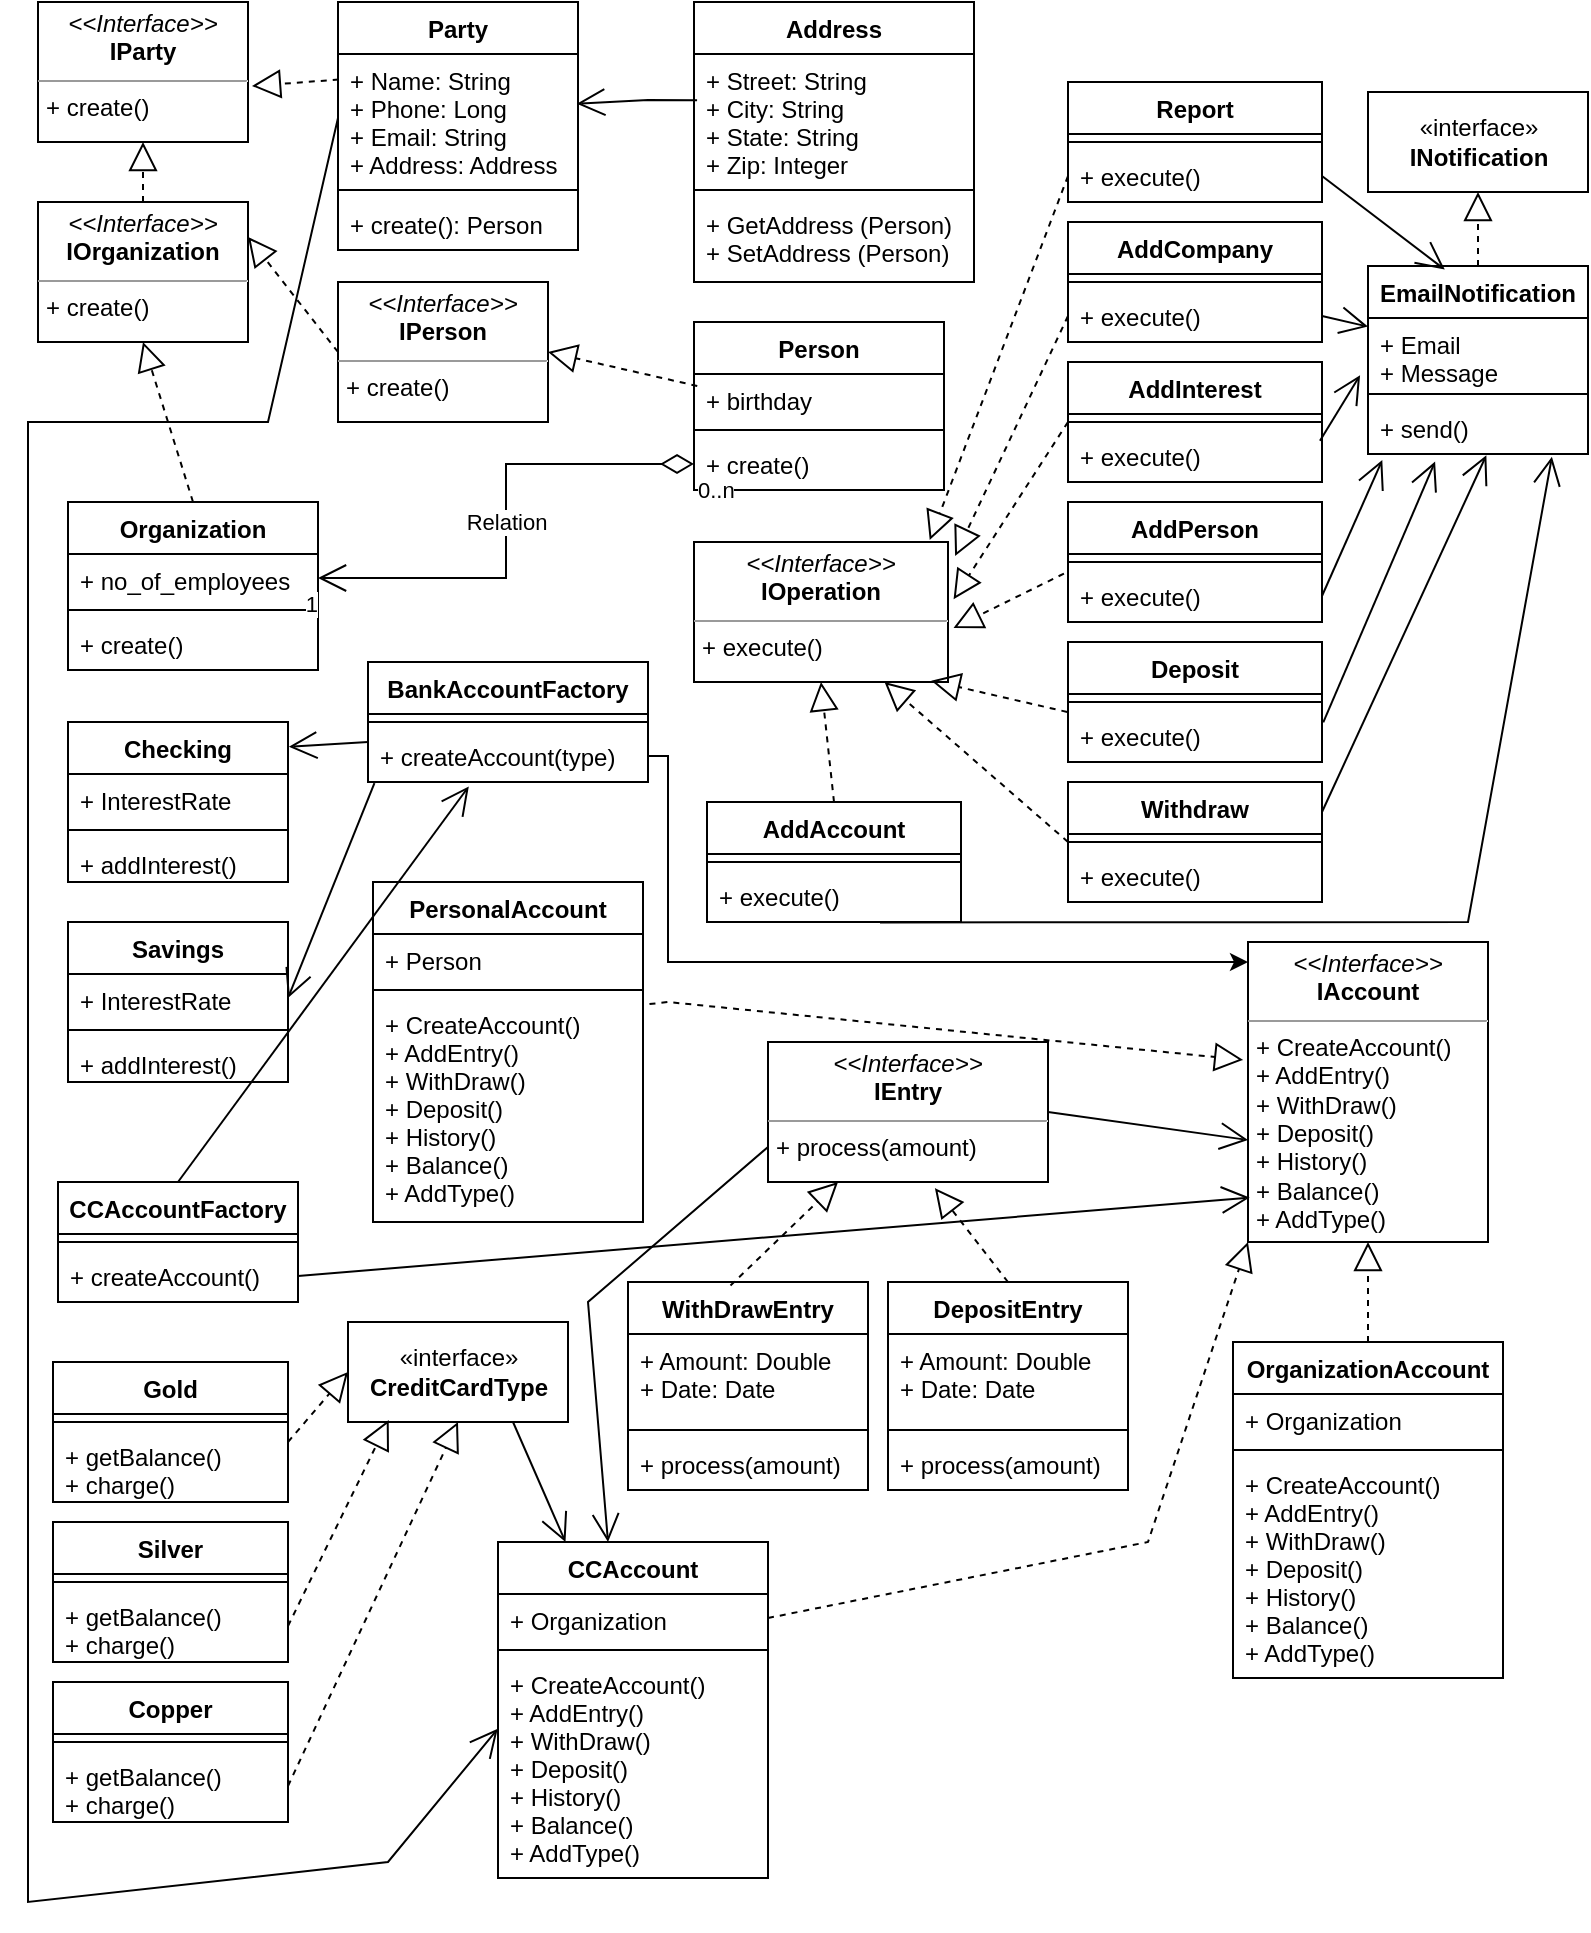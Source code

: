 <mxfile version="20.0.4" type="device"><diagram id="C5RBs43oDa-KdzZeNtuy" name="Page-1"><mxGraphModel dx="1278" dy="539" grid="1" gridSize="10" guides="1" tooltips="1" connect="1" arrows="1" fold="1" page="1" pageScale="1" pageWidth="827" pageHeight="1169" math="0" shadow="0"><root><mxCell id="WIyWlLk6GJQsqaUBKTNV-0"/><mxCell id="WIyWlLk6GJQsqaUBKTNV-1" parent="WIyWlLk6GJQsqaUBKTNV-0"/><mxCell id="uBVwTzbipz-UXsGa8PaM-4" value="Party" style="swimlane;fontStyle=1;align=center;verticalAlign=top;childLayout=stackLayout;horizontal=1;startSize=26;horizontalStack=0;resizeParent=1;resizeParentMax=0;resizeLast=0;collapsible=1;marginBottom=0;" parent="WIyWlLk6GJQsqaUBKTNV-1" vertex="1"><mxGeometry x="175" y="10" width="120" height="124" as="geometry"/></mxCell><mxCell id="uBVwTzbipz-UXsGa8PaM-5" value="+ Name: String&#10;+ Phone: Long&#10;+ Email: String&#10;+ Address: Address" style="text;strokeColor=none;fillColor=none;align=left;verticalAlign=top;spacingLeft=4;spacingRight=4;overflow=hidden;rotatable=0;points=[[0,0.5],[1,0.5]];portConstraint=eastwest;" parent="uBVwTzbipz-UXsGa8PaM-4" vertex="1"><mxGeometry y="26" width="120" height="64" as="geometry"/></mxCell><mxCell id="uBVwTzbipz-UXsGa8PaM-6" value="" style="line;strokeWidth=1;fillColor=none;align=left;verticalAlign=middle;spacingTop=-1;spacingLeft=3;spacingRight=3;rotatable=0;labelPosition=right;points=[];portConstraint=eastwest;" parent="uBVwTzbipz-UXsGa8PaM-4" vertex="1"><mxGeometry y="90" width="120" height="8" as="geometry"/></mxCell><mxCell id="uBVwTzbipz-UXsGa8PaM-7" value="+ create(): Person" style="text;strokeColor=none;fillColor=none;align=left;verticalAlign=top;spacingLeft=4;spacingRight=4;overflow=hidden;rotatable=0;points=[[0,0.5],[1,0.5]];portConstraint=eastwest;" parent="uBVwTzbipz-UXsGa8PaM-4" vertex="1"><mxGeometry y="98" width="120" height="26" as="geometry"/></mxCell><mxCell id="uBVwTzbipz-UXsGa8PaM-8" value="Address" style="swimlane;fontStyle=1;align=center;verticalAlign=top;childLayout=stackLayout;horizontal=1;startSize=26;horizontalStack=0;resizeParent=1;resizeParentMax=0;resizeLast=0;collapsible=1;marginBottom=0;" parent="WIyWlLk6GJQsqaUBKTNV-1" vertex="1"><mxGeometry x="353" y="10" width="140" height="140" as="geometry"/></mxCell><mxCell id="uBVwTzbipz-UXsGa8PaM-9" value="+ Street: String&#10;+ City: String&#10;+ State: String&#10;+ Zip: Integer" style="text;strokeColor=none;fillColor=none;align=left;verticalAlign=top;spacingLeft=4;spacingRight=4;overflow=hidden;rotatable=0;points=[[0,0.5],[1,0.5]];portConstraint=eastwest;" parent="uBVwTzbipz-UXsGa8PaM-8" vertex="1"><mxGeometry y="26" width="140" height="64" as="geometry"/></mxCell><mxCell id="uBVwTzbipz-UXsGa8PaM-10" value="" style="line;strokeWidth=1;fillColor=none;align=left;verticalAlign=middle;spacingTop=-1;spacingLeft=3;spacingRight=3;rotatable=0;labelPosition=right;points=[];portConstraint=eastwest;" parent="uBVwTzbipz-UXsGa8PaM-8" vertex="1"><mxGeometry y="90" width="140" height="8" as="geometry"/></mxCell><mxCell id="uBVwTzbipz-UXsGa8PaM-11" value="+ GetAddress (Person)&#10;+ SetAddress (Person)" style="text;strokeColor=none;fillColor=none;align=left;verticalAlign=top;spacingLeft=4;spacingRight=4;overflow=hidden;rotatable=0;points=[[0,0.5],[1,0.5]];portConstraint=eastwest;" parent="uBVwTzbipz-UXsGa8PaM-8" vertex="1"><mxGeometry y="98" width="140" height="42" as="geometry"/></mxCell><mxCell id="uBVwTzbipz-UXsGa8PaM-12" value="WithDrawEntry" style="swimlane;fontStyle=1;align=center;verticalAlign=top;childLayout=stackLayout;horizontal=1;startSize=26;horizontalStack=0;resizeParent=1;resizeParentMax=0;resizeLast=0;collapsible=1;marginBottom=0;" parent="WIyWlLk6GJQsqaUBKTNV-1" vertex="1"><mxGeometry x="320" y="650" width="120" height="104" as="geometry"/></mxCell><mxCell id="uBVwTzbipz-UXsGa8PaM-13" value="+ Amount: Double&#10;+ Date: Date" style="text;strokeColor=none;fillColor=none;align=left;verticalAlign=top;spacingLeft=4;spacingRight=4;overflow=hidden;rotatable=0;points=[[0,0.5],[1,0.5]];portConstraint=eastwest;" parent="uBVwTzbipz-UXsGa8PaM-12" vertex="1"><mxGeometry y="26" width="120" height="44" as="geometry"/></mxCell><mxCell id="uBVwTzbipz-UXsGa8PaM-14" value="" style="line;strokeWidth=1;fillColor=none;align=left;verticalAlign=middle;spacingTop=-1;spacingLeft=3;spacingRight=3;rotatable=0;labelPosition=right;points=[];portConstraint=eastwest;" parent="uBVwTzbipz-UXsGa8PaM-12" vertex="1"><mxGeometry y="70" width="120" height="8" as="geometry"/></mxCell><mxCell id="uBVwTzbipz-UXsGa8PaM-15" value="+ process(amount)" style="text;strokeColor=none;fillColor=none;align=left;verticalAlign=top;spacingLeft=4;spacingRight=4;overflow=hidden;rotatable=0;points=[[0,0.5],[1,0.5]];portConstraint=eastwest;" parent="uBVwTzbipz-UXsGa8PaM-12" vertex="1"><mxGeometry y="78" width="120" height="26" as="geometry"/></mxCell><mxCell id="uBVwTzbipz-UXsGa8PaM-16" value="&lt;p style=&quot;margin:0px;margin-top:4px;text-align:center;&quot;&gt;&lt;i&gt;&amp;lt;&amp;lt;Interface&amp;gt;&amp;gt;&lt;/i&gt;&lt;br&gt;&lt;b&gt;IEntry&lt;/b&gt;&lt;/p&gt;&lt;hr size=&quot;1&quot;&gt;&lt;p style=&quot;margin:0px;margin-left:4px;&quot;&gt;+ process(amount)&lt;/p&gt;" style="verticalAlign=top;align=left;overflow=fill;fontSize=12;fontFamily=Helvetica;html=1;" parent="WIyWlLk6GJQsqaUBKTNV-1" vertex="1"><mxGeometry x="390" y="530" width="140" height="70" as="geometry"/></mxCell><mxCell id="uBVwTzbipz-UXsGa8PaM-17" value="DepositEntry" style="swimlane;fontStyle=1;align=center;verticalAlign=top;childLayout=stackLayout;horizontal=1;startSize=26;horizontalStack=0;resizeParent=1;resizeParentMax=0;resizeLast=0;collapsible=1;marginBottom=0;" parent="WIyWlLk6GJQsqaUBKTNV-1" vertex="1"><mxGeometry x="450" y="650" width="120" height="104" as="geometry"/></mxCell><mxCell id="uBVwTzbipz-UXsGa8PaM-18" value="+ Amount: Double&#10;+ Date: Date" style="text;strokeColor=none;fillColor=none;align=left;verticalAlign=top;spacingLeft=4;spacingRight=4;overflow=hidden;rotatable=0;points=[[0,0.5],[1,0.5]];portConstraint=eastwest;" parent="uBVwTzbipz-UXsGa8PaM-17" vertex="1"><mxGeometry y="26" width="120" height="44" as="geometry"/></mxCell><mxCell id="uBVwTzbipz-UXsGa8PaM-19" value="" style="line;strokeWidth=1;fillColor=none;align=left;verticalAlign=middle;spacingTop=-1;spacingLeft=3;spacingRight=3;rotatable=0;labelPosition=right;points=[];portConstraint=eastwest;" parent="uBVwTzbipz-UXsGa8PaM-17" vertex="1"><mxGeometry y="70" width="120" height="8" as="geometry"/></mxCell><mxCell id="uBVwTzbipz-UXsGa8PaM-20" value="+ process(amount)" style="text;strokeColor=none;fillColor=none;align=left;verticalAlign=top;spacingLeft=4;spacingRight=4;overflow=hidden;rotatable=0;points=[[0,0.5],[1,0.5]];portConstraint=eastwest;" parent="uBVwTzbipz-UXsGa8PaM-17" vertex="1"><mxGeometry y="78" width="120" height="26" as="geometry"/></mxCell><mxCell id="uBVwTzbipz-UXsGa8PaM-21" value="" style="endArrow=open;endFill=1;endSize=12;html=1;rounded=0;exitX=0.011;exitY=0.362;exitDx=0;exitDy=0;exitPerimeter=0;entryX=0.995;entryY=0.388;entryDx=0;entryDy=0;entryPerimeter=0;" parent="WIyWlLk6GJQsqaUBKTNV-1" source="uBVwTzbipz-UXsGa8PaM-9" target="uBVwTzbipz-UXsGa8PaM-5" edge="1"><mxGeometry width="160" relative="1" as="geometry"><mxPoint x="380" y="60" as="sourcePoint"/><mxPoint x="300" y="60" as="targetPoint"/><Array as="points"><mxPoint x="330" y="59"/></Array></mxGeometry></mxCell><mxCell id="uBVwTzbipz-UXsGa8PaM-22" value="PersonalAccount" style="swimlane;fontStyle=1;align=center;verticalAlign=top;childLayout=stackLayout;horizontal=1;startSize=26;horizontalStack=0;resizeParent=1;resizeParentMax=0;resizeLast=0;collapsible=1;marginBottom=0;" parent="WIyWlLk6GJQsqaUBKTNV-1" vertex="1"><mxGeometry x="192.5" y="450" width="135" height="170" as="geometry"/></mxCell><mxCell id="uBVwTzbipz-UXsGa8PaM-23" value="+ Person" style="text;strokeColor=none;fillColor=none;align=left;verticalAlign=top;spacingLeft=4;spacingRight=4;overflow=hidden;rotatable=0;points=[[0,0.5],[1,0.5]];portConstraint=eastwest;" parent="uBVwTzbipz-UXsGa8PaM-22" vertex="1"><mxGeometry y="26" width="135" height="24" as="geometry"/></mxCell><mxCell id="uBVwTzbipz-UXsGa8PaM-24" value="" style="line;strokeWidth=1;fillColor=none;align=left;verticalAlign=middle;spacingTop=-1;spacingLeft=3;spacingRight=3;rotatable=0;labelPosition=right;points=[];portConstraint=eastwest;" parent="uBVwTzbipz-UXsGa8PaM-22" vertex="1"><mxGeometry y="50" width="135" height="8" as="geometry"/></mxCell><mxCell id="uBVwTzbipz-UXsGa8PaM-25" value="+ CreateAccount()&#10;+ AddEntry()&#10;+ WithDraw()&#10;+ Deposit()&#10;+ History()&#10;+ Balance()&#10;+ AddType()" style="text;strokeColor=none;fillColor=none;align=left;verticalAlign=top;spacingLeft=4;spacingRight=4;overflow=hidden;rotatable=0;points=[[0,0.5],[1,0.5]];portConstraint=eastwest;" parent="uBVwTzbipz-UXsGa8PaM-22" vertex="1"><mxGeometry y="58" width="135" height="112" as="geometry"/></mxCell><mxCell id="uBVwTzbipz-UXsGa8PaM-26" value="&lt;p style=&quot;margin:0px;margin-top:4px;text-align:center;&quot;&gt;&lt;i&gt;&amp;lt;&amp;lt;Interface&amp;gt;&amp;gt;&lt;/i&gt;&lt;br&gt;&lt;b&gt;IAccount&lt;/b&gt;&lt;/p&gt;&lt;hr size=&quot;1&quot;&gt;&lt;p style=&quot;margin:0px;margin-left:4px;&quot;&gt;+ CreateAccount()&lt;/p&gt;&lt;p style=&quot;margin:0px;margin-left:4px;&quot;&gt;+ AddEntry()&lt;/p&gt;&lt;p style=&quot;margin:0px;margin-left:4px;&quot;&gt;+ WithDraw()&lt;/p&gt;&lt;p style=&quot;margin:0px;margin-left:4px;&quot;&gt;+ Deposit()&lt;/p&gt;&lt;p style=&quot;margin:0px;margin-left:4px;&quot;&gt;+ History()&lt;/p&gt;&lt;p style=&quot;margin:0px;margin-left:4px;&quot;&gt;+ Balance()&lt;/p&gt;&lt;p style=&quot;margin:0px;margin-left:4px;&quot;&gt;+ AddType()&lt;/p&gt;" style="verticalAlign=top;align=left;overflow=fill;fontSize=12;fontFamily=Helvetica;html=1;" parent="WIyWlLk6GJQsqaUBKTNV-1" vertex="1"><mxGeometry x="630" y="480" width="120" height="150" as="geometry"/></mxCell><mxCell id="uBVwTzbipz-UXsGa8PaM-27" value="&lt;p style=&quot;margin:0px;margin-top:4px;text-align:center;&quot;&gt;&lt;i&gt;&amp;lt;&amp;lt;Interface&amp;gt;&amp;gt;&lt;/i&gt;&lt;br&gt;&lt;b&gt;IParty&lt;/b&gt;&lt;/p&gt;&lt;hr size=&quot;1&quot;&gt;&lt;p style=&quot;margin:0px;margin-left:4px;&quot;&gt;+ create()&lt;/p&gt;" style="verticalAlign=top;align=left;overflow=fill;fontSize=12;fontFamily=Helvetica;html=1;" parent="WIyWlLk6GJQsqaUBKTNV-1" vertex="1"><mxGeometry x="25" y="10" width="105" height="70" as="geometry"/></mxCell><mxCell id="uBVwTzbipz-UXsGa8PaM-28" value="&lt;p style=&quot;margin:0px;margin-top:4px;text-align:center;&quot;&gt;&lt;i&gt;&amp;lt;&amp;lt;Interface&amp;gt;&amp;gt;&lt;/i&gt;&lt;br&gt;&lt;b&gt;IOrganization&lt;/b&gt;&lt;/p&gt;&lt;hr size=&quot;1&quot;&gt;&lt;p style=&quot;margin:0px;margin-left:4px;&quot;&gt;+ create()&lt;/p&gt;" style="verticalAlign=top;align=left;overflow=fill;fontSize=12;fontFamily=Helvetica;html=1;" parent="WIyWlLk6GJQsqaUBKTNV-1" vertex="1"><mxGeometry x="25" y="110" width="105" height="70" as="geometry"/></mxCell><mxCell id="uBVwTzbipz-UXsGa8PaM-29" value="&lt;p style=&quot;margin:0px;margin-top:4px;text-align:center;&quot;&gt;&lt;i&gt;&amp;lt;&amp;lt;Interface&amp;gt;&amp;gt;&lt;/i&gt;&lt;br&gt;&lt;b&gt;IPerson&lt;/b&gt;&lt;/p&gt;&lt;hr size=&quot;1&quot;&gt;&lt;p style=&quot;margin:0px;margin-left:4px;&quot;&gt;+ create()&lt;/p&gt;" style="verticalAlign=top;align=left;overflow=fill;fontSize=12;fontFamily=Helvetica;html=1;" parent="WIyWlLk6GJQsqaUBKTNV-1" vertex="1"><mxGeometry x="175" y="150" width="105" height="70" as="geometry"/></mxCell><mxCell id="uBVwTzbipz-UXsGa8PaM-31" value="" style="endArrow=block;dashed=1;endFill=0;endSize=12;html=1;rounded=0;exitX=0.5;exitY=0;exitDx=0;exitDy=0;entryX=0.5;entryY=1;entryDx=0;entryDy=0;" parent="WIyWlLk6GJQsqaUBKTNV-1" source="uBVwTzbipz-UXsGa8PaM-28" target="uBVwTzbipz-UXsGa8PaM-27" edge="1"><mxGeometry width="160" relative="1" as="geometry"><mxPoint x="119" y="170" as="sourcePoint"/><mxPoint x="79" y="159.189" as="targetPoint"/></mxGeometry></mxCell><mxCell id="uBVwTzbipz-UXsGa8PaM-32" value="" style="endArrow=block;dashed=1;endFill=0;endSize=12;html=1;rounded=0;exitX=0.003;exitY=0.2;exitDx=0;exitDy=0;exitPerimeter=0;entryX=1.019;entryY=0.6;entryDx=0;entryDy=0;entryPerimeter=0;" parent="WIyWlLk6GJQsqaUBKTNV-1" source="uBVwTzbipz-UXsGa8PaM-5" target="uBVwTzbipz-UXsGa8PaM-27" edge="1"><mxGeometry width="160" relative="1" as="geometry"><mxPoint x="210" y="190" as="sourcePoint"/><mxPoint x="370" y="190" as="targetPoint"/></mxGeometry></mxCell><mxCell id="uBVwTzbipz-UXsGa8PaM-33" value="" style="endArrow=block;dashed=1;endFill=0;endSize=12;html=1;rounded=0;entryX=1;entryY=0.25;entryDx=0;entryDy=0;exitX=0;exitY=0.5;exitDx=0;exitDy=0;" parent="WIyWlLk6GJQsqaUBKTNV-1" source="uBVwTzbipz-UXsGa8PaM-29" target="uBVwTzbipz-UXsGa8PaM-28" edge="1"><mxGeometry width="160" relative="1" as="geometry"><mxPoint x="180" y="40" as="sourcePoint"/><mxPoint x="370" y="190" as="targetPoint"/></mxGeometry></mxCell><mxCell id="uBVwTzbipz-UXsGa8PaM-34" value="Organization" style="swimlane;fontStyle=1;align=center;verticalAlign=top;childLayout=stackLayout;horizontal=1;startSize=26;horizontalStack=0;resizeParent=1;resizeParentMax=0;resizeLast=0;collapsible=1;marginBottom=0;" parent="WIyWlLk6GJQsqaUBKTNV-1" vertex="1"><mxGeometry x="40" y="260" width="125" height="84" as="geometry"/></mxCell><mxCell id="uBVwTzbipz-UXsGa8PaM-35" value="+ no_of_employees" style="text;strokeColor=none;fillColor=none;align=left;verticalAlign=top;spacingLeft=4;spacingRight=4;overflow=hidden;rotatable=0;points=[[0,0.5],[1,0.5]];portConstraint=eastwest;" parent="uBVwTzbipz-UXsGa8PaM-34" vertex="1"><mxGeometry y="26" width="125" height="24" as="geometry"/></mxCell><mxCell id="uBVwTzbipz-UXsGa8PaM-36" value="" style="line;strokeWidth=1;fillColor=none;align=left;verticalAlign=middle;spacingTop=-1;spacingLeft=3;spacingRight=3;rotatable=0;labelPosition=right;points=[];portConstraint=eastwest;" parent="uBVwTzbipz-UXsGa8PaM-34" vertex="1"><mxGeometry y="50" width="125" height="8" as="geometry"/></mxCell><mxCell id="uBVwTzbipz-UXsGa8PaM-37" value="+ create()" style="text;strokeColor=none;fillColor=none;align=left;verticalAlign=top;spacingLeft=4;spacingRight=4;overflow=hidden;rotatable=0;points=[[0,0.5],[1,0.5]];portConstraint=eastwest;" parent="uBVwTzbipz-UXsGa8PaM-34" vertex="1"><mxGeometry y="58" width="125" height="26" as="geometry"/></mxCell><mxCell id="uBVwTzbipz-UXsGa8PaM-38" value="Person" style="swimlane;fontStyle=1;align=center;verticalAlign=top;childLayout=stackLayout;horizontal=1;startSize=26;horizontalStack=0;resizeParent=1;resizeParentMax=0;resizeLast=0;collapsible=1;marginBottom=0;" parent="WIyWlLk6GJQsqaUBKTNV-1" vertex="1"><mxGeometry x="353" y="170" width="125" height="84" as="geometry"/></mxCell><mxCell id="uBVwTzbipz-UXsGa8PaM-39" value="+ birthday" style="text;strokeColor=none;fillColor=none;align=left;verticalAlign=top;spacingLeft=4;spacingRight=4;overflow=hidden;rotatable=0;points=[[0,0.5],[1,0.5]];portConstraint=eastwest;" parent="uBVwTzbipz-UXsGa8PaM-38" vertex="1"><mxGeometry y="26" width="125" height="24" as="geometry"/></mxCell><mxCell id="uBVwTzbipz-UXsGa8PaM-40" value="" style="line;strokeWidth=1;fillColor=none;align=left;verticalAlign=middle;spacingTop=-1;spacingLeft=3;spacingRight=3;rotatable=0;labelPosition=right;points=[];portConstraint=eastwest;" parent="uBVwTzbipz-UXsGa8PaM-38" vertex="1"><mxGeometry y="50" width="125" height="8" as="geometry"/></mxCell><mxCell id="uBVwTzbipz-UXsGa8PaM-41" value="+ create()" style="text;strokeColor=none;fillColor=none;align=left;verticalAlign=top;spacingLeft=4;spacingRight=4;overflow=hidden;rotatable=0;points=[[0,0.5],[1,0.5]];portConstraint=eastwest;" parent="uBVwTzbipz-UXsGa8PaM-38" vertex="1"><mxGeometry y="58" width="125" height="26" as="geometry"/></mxCell><mxCell id="uBVwTzbipz-UXsGa8PaM-42" value="" style="endArrow=block;dashed=1;endFill=0;endSize=12;html=1;rounded=0;exitX=0.5;exitY=0;exitDx=0;exitDy=0;entryX=0.5;entryY=1;entryDx=0;entryDy=0;" parent="WIyWlLk6GJQsqaUBKTNV-1" source="uBVwTzbipz-UXsGa8PaM-34" target="uBVwTzbipz-UXsGa8PaM-28" edge="1"><mxGeometry width="160" relative="1" as="geometry"><mxPoint x="210" y="290" as="sourcePoint"/><mxPoint x="370" y="290" as="targetPoint"/></mxGeometry></mxCell><mxCell id="uBVwTzbipz-UXsGa8PaM-43" value="" style="endArrow=block;dashed=1;endFill=0;endSize=12;html=1;rounded=0;exitX=0.013;exitY=0.25;exitDx=0;exitDy=0;entryX=1;entryY=0.5;entryDx=0;entryDy=0;exitPerimeter=0;" parent="WIyWlLk6GJQsqaUBKTNV-1" source="uBVwTzbipz-UXsGa8PaM-39" target="uBVwTzbipz-UXsGa8PaM-29" edge="1"><mxGeometry width="160" relative="1" as="geometry"><mxPoint x="210" y="210" as="sourcePoint"/><mxPoint x="370" y="210" as="targetPoint"/></mxGeometry></mxCell><mxCell id="uBVwTzbipz-UXsGa8PaM-44" value="Relation" style="endArrow=open;html=1;endSize=12;startArrow=diamondThin;startSize=14;startFill=0;edgeStyle=orthogonalEdgeStyle;rounded=0;entryX=1;entryY=0.5;entryDx=0;entryDy=0;" parent="WIyWlLk6GJQsqaUBKTNV-1" source="uBVwTzbipz-UXsGa8PaM-41" target="uBVwTzbipz-UXsGa8PaM-35" edge="1"><mxGeometry relative="1" as="geometry"><mxPoint x="390" y="260" as="sourcePoint"/><mxPoint x="210" y="210" as="targetPoint"/></mxGeometry></mxCell><mxCell id="uBVwTzbipz-UXsGa8PaM-45" value="0..n" style="edgeLabel;resizable=0;html=1;align=left;verticalAlign=top;" parent="uBVwTzbipz-UXsGa8PaM-44" connectable="0" vertex="1"><mxGeometry x="-1" relative="1" as="geometry"/></mxCell><mxCell id="uBVwTzbipz-UXsGa8PaM-46" value="1" style="edgeLabel;resizable=0;html=1;align=right;verticalAlign=top;" parent="uBVwTzbipz-UXsGa8PaM-44" connectable="0" vertex="1"><mxGeometry x="1" relative="1" as="geometry"/></mxCell><mxCell id="uBVwTzbipz-UXsGa8PaM-47" value="Checking" style="swimlane;fontStyle=1;align=center;verticalAlign=top;childLayout=stackLayout;horizontal=1;startSize=26;horizontalStack=0;resizeParent=1;resizeParentMax=0;resizeLast=0;collapsible=1;marginBottom=0;" parent="WIyWlLk6GJQsqaUBKTNV-1" vertex="1"><mxGeometry x="40" y="370" width="110" height="80" as="geometry"/></mxCell><mxCell id="uBVwTzbipz-UXsGa8PaM-48" value="+ InterestRate" style="text;strokeColor=none;fillColor=none;align=left;verticalAlign=top;spacingLeft=4;spacingRight=4;overflow=hidden;rotatable=0;points=[[0,0.5],[1,0.5]];portConstraint=eastwest;" parent="uBVwTzbipz-UXsGa8PaM-47" vertex="1"><mxGeometry y="26" width="110" height="24" as="geometry"/></mxCell><mxCell id="uBVwTzbipz-UXsGa8PaM-49" value="" style="line;strokeWidth=1;fillColor=none;align=left;verticalAlign=middle;spacingTop=-1;spacingLeft=3;spacingRight=3;rotatable=0;labelPosition=right;points=[];portConstraint=eastwest;" parent="uBVwTzbipz-UXsGa8PaM-47" vertex="1"><mxGeometry y="50" width="110" height="8" as="geometry"/></mxCell><mxCell id="uBVwTzbipz-UXsGa8PaM-50" value="+ addInterest()" style="text;strokeColor=none;fillColor=none;align=left;verticalAlign=top;spacingLeft=4;spacingRight=4;overflow=hidden;rotatable=0;points=[[0,0.5],[1,0.5]];portConstraint=eastwest;" parent="uBVwTzbipz-UXsGa8PaM-47" vertex="1"><mxGeometry y="58" width="110" height="22" as="geometry"/></mxCell><mxCell id="uBVwTzbipz-UXsGa8PaM-55" value="Savings" style="swimlane;fontStyle=1;align=center;verticalAlign=top;childLayout=stackLayout;horizontal=1;startSize=26;horizontalStack=0;resizeParent=1;resizeParentMax=0;resizeLast=0;collapsible=1;marginBottom=0;" parent="WIyWlLk6GJQsqaUBKTNV-1" vertex="1"><mxGeometry x="40" y="470" width="110" height="80" as="geometry"/></mxCell><mxCell id="uBVwTzbipz-UXsGa8PaM-56" value="+ InterestRate" style="text;strokeColor=none;fillColor=none;align=left;verticalAlign=top;spacingLeft=4;spacingRight=4;overflow=hidden;rotatable=0;points=[[0,0.5],[1,0.5]];portConstraint=eastwest;" parent="uBVwTzbipz-UXsGa8PaM-55" vertex="1"><mxGeometry y="26" width="110" height="24" as="geometry"/></mxCell><mxCell id="uBVwTzbipz-UXsGa8PaM-57" value="" style="line;strokeWidth=1;fillColor=none;align=left;verticalAlign=middle;spacingTop=-1;spacingLeft=3;spacingRight=3;rotatable=0;labelPosition=right;points=[];portConstraint=eastwest;" parent="uBVwTzbipz-UXsGa8PaM-55" vertex="1"><mxGeometry y="50" width="110" height="8" as="geometry"/></mxCell><mxCell id="uBVwTzbipz-UXsGa8PaM-58" value="+ addInterest()" style="text;strokeColor=none;fillColor=none;align=left;verticalAlign=top;spacingLeft=4;spacingRight=4;overflow=hidden;rotatable=0;points=[[0,0.5],[1,0.5]];portConstraint=eastwest;" parent="uBVwTzbipz-UXsGa8PaM-55" vertex="1"><mxGeometry y="58" width="110" height="22" as="geometry"/></mxCell><mxCell id="v0gfzMohmHUk9x8MC9Pi-39" style="edgeStyle=orthogonalEdgeStyle;rounded=0;orthogonalLoop=1;jettySize=auto;html=1;exitX=1;exitY=0.5;exitDx=0;exitDy=0;" edge="1" parent="WIyWlLk6GJQsqaUBKTNV-1" source="uBVwTzbipz-UXsGa8PaM-62" target="uBVwTzbipz-UXsGa8PaM-26"><mxGeometry relative="1" as="geometry"><Array as="points"><mxPoint x="340" y="387"/><mxPoint x="340" y="490"/></Array></mxGeometry></mxCell><mxCell id="uBVwTzbipz-UXsGa8PaM-59" value="BankAccountFactory" style="swimlane;fontStyle=1;align=center;verticalAlign=top;childLayout=stackLayout;horizontal=1;startSize=26;horizontalStack=0;resizeParent=1;resizeParentMax=0;resizeLast=0;collapsible=1;marginBottom=0;" parent="WIyWlLk6GJQsqaUBKTNV-1" vertex="1"><mxGeometry x="190" y="340" width="140" height="60" as="geometry"/></mxCell><mxCell id="uBVwTzbipz-UXsGa8PaM-61" value="" style="line;strokeWidth=1;fillColor=none;align=left;verticalAlign=middle;spacingTop=-1;spacingLeft=3;spacingRight=3;rotatable=0;labelPosition=right;points=[];portConstraint=eastwest;" parent="uBVwTzbipz-UXsGa8PaM-59" vertex="1"><mxGeometry y="26" width="140" height="8" as="geometry"/></mxCell><mxCell id="uBVwTzbipz-UXsGa8PaM-62" value="+ createAccount(type)" style="text;strokeColor=none;fillColor=none;align=left;verticalAlign=top;spacingLeft=4;spacingRight=4;overflow=hidden;rotatable=0;points=[[0,0.5],[1,0.5]];portConstraint=eastwest;" parent="uBVwTzbipz-UXsGa8PaM-59" vertex="1"><mxGeometry y="34" width="140" height="26" as="geometry"/></mxCell><mxCell id="uBVwTzbipz-UXsGa8PaM-63" value="" style="endArrow=open;endFill=1;endSize=12;html=1;rounded=0;entryX=1.004;entryY=0.155;entryDx=0;entryDy=0;entryPerimeter=0;" parent="WIyWlLk6GJQsqaUBKTNV-1" target="uBVwTzbipz-UXsGa8PaM-47" edge="1"><mxGeometry width="160" relative="1" as="geometry"><mxPoint x="190" y="380" as="sourcePoint"/><mxPoint x="330" y="390" as="targetPoint"/></mxGeometry></mxCell><mxCell id="uBVwTzbipz-UXsGa8PaM-64" value="" style="endArrow=open;endFill=1;endSize=12;html=1;rounded=0;exitX=0.023;exitY=1.023;exitDx=0;exitDy=0;exitPerimeter=0;entryX=1;entryY=0.5;entryDx=0;entryDy=0;" parent="WIyWlLk6GJQsqaUBKTNV-1" source="uBVwTzbipz-UXsGa8PaM-62" target="uBVwTzbipz-UXsGa8PaM-56" edge="1"><mxGeometry width="160" relative="1" as="geometry"><mxPoint x="170" y="390" as="sourcePoint"/><mxPoint x="330" y="390" as="targetPoint"/></mxGeometry></mxCell><mxCell id="uBVwTzbipz-UXsGa8PaM-65" value="AddAccount" style="swimlane;fontStyle=1;align=center;verticalAlign=top;childLayout=stackLayout;horizontal=1;startSize=26;horizontalStack=0;resizeParent=1;resizeParentMax=0;resizeLast=0;collapsible=1;marginBottom=0;" parent="WIyWlLk6GJQsqaUBKTNV-1" vertex="1"><mxGeometry x="359.5" y="410" width="127" height="60" as="geometry"/></mxCell><mxCell id="uBVwTzbipz-UXsGa8PaM-67" value="" style="line;strokeWidth=1;fillColor=none;align=left;verticalAlign=middle;spacingTop=-1;spacingLeft=3;spacingRight=3;rotatable=0;labelPosition=right;points=[];portConstraint=eastwest;" parent="uBVwTzbipz-UXsGa8PaM-65" vertex="1"><mxGeometry y="26" width="127" height="8" as="geometry"/></mxCell><mxCell id="uBVwTzbipz-UXsGa8PaM-68" value="+ execute()" style="text;strokeColor=none;fillColor=none;align=left;verticalAlign=top;spacingLeft=4;spacingRight=4;overflow=hidden;rotatable=0;points=[[0,0.5],[1,0.5]];portConstraint=eastwest;" parent="uBVwTzbipz-UXsGa8PaM-65" vertex="1"><mxGeometry y="34" width="127" height="26" as="geometry"/></mxCell><mxCell id="uBVwTzbipz-UXsGa8PaM-70" value="&lt;p style=&quot;margin:0px;margin-top:4px;text-align:center;&quot;&gt;&lt;i&gt;&amp;lt;&amp;lt;Interface&amp;gt;&amp;gt;&lt;/i&gt;&lt;br&gt;&lt;b&gt;IOperation&lt;/b&gt;&lt;/p&gt;&lt;hr size=&quot;1&quot;&gt;&lt;p style=&quot;margin:0px;margin-left:4px;&quot;&gt;+ execute()&lt;br&gt;&lt;/p&gt;" style="verticalAlign=top;align=left;overflow=fill;fontSize=12;fontFamily=Helvetica;html=1;" parent="WIyWlLk6GJQsqaUBKTNV-1" vertex="1"><mxGeometry x="353" y="280" width="127" height="70" as="geometry"/></mxCell><mxCell id="uBVwTzbipz-UXsGa8PaM-71" value="" style="endArrow=block;dashed=1;endFill=0;endSize=12;html=1;rounded=0;exitX=0.5;exitY=0;exitDx=0;exitDy=0;entryX=0.5;entryY=1;entryDx=0;entryDy=0;" parent="WIyWlLk6GJQsqaUBKTNV-1" source="uBVwTzbipz-UXsGa8PaM-65" target="uBVwTzbipz-UXsGa8PaM-70" edge="1"><mxGeometry width="160" relative="1" as="geometry"><mxPoint x="170" y="390" as="sourcePoint"/><mxPoint x="330" y="390" as="targetPoint"/></mxGeometry></mxCell><mxCell id="v0gfzMohmHUk9x8MC9Pi-0" value="AddPerson" style="swimlane;fontStyle=1;align=center;verticalAlign=top;childLayout=stackLayout;horizontal=1;startSize=26;horizontalStack=0;resizeParent=1;resizeParentMax=0;resizeLast=0;collapsible=1;marginBottom=0;" vertex="1" parent="WIyWlLk6GJQsqaUBKTNV-1"><mxGeometry x="540" y="260" width="127" height="60" as="geometry"/></mxCell><mxCell id="v0gfzMohmHUk9x8MC9Pi-1" value="" style="line;strokeWidth=1;fillColor=none;align=left;verticalAlign=middle;spacingTop=-1;spacingLeft=3;spacingRight=3;rotatable=0;labelPosition=right;points=[];portConstraint=eastwest;" vertex="1" parent="v0gfzMohmHUk9x8MC9Pi-0"><mxGeometry y="26" width="127" height="8" as="geometry"/></mxCell><mxCell id="v0gfzMohmHUk9x8MC9Pi-2" value="+ execute()" style="text;strokeColor=none;fillColor=none;align=left;verticalAlign=top;spacingLeft=4;spacingRight=4;overflow=hidden;rotatable=0;points=[[0,0.5],[1,0.5]];portConstraint=eastwest;" vertex="1" parent="v0gfzMohmHUk9x8MC9Pi-0"><mxGeometry y="34" width="127" height="26" as="geometry"/></mxCell><mxCell id="v0gfzMohmHUk9x8MC9Pi-3" value="Deposit" style="swimlane;fontStyle=1;align=center;verticalAlign=top;childLayout=stackLayout;horizontal=1;startSize=26;horizontalStack=0;resizeParent=1;resizeParentMax=0;resizeLast=0;collapsible=1;marginBottom=0;" vertex="1" parent="WIyWlLk6GJQsqaUBKTNV-1"><mxGeometry x="540" y="330" width="127" height="60" as="geometry"/></mxCell><mxCell id="v0gfzMohmHUk9x8MC9Pi-4" value="" style="line;strokeWidth=1;fillColor=none;align=left;verticalAlign=middle;spacingTop=-1;spacingLeft=3;spacingRight=3;rotatable=0;labelPosition=right;points=[];portConstraint=eastwest;" vertex="1" parent="v0gfzMohmHUk9x8MC9Pi-3"><mxGeometry y="26" width="127" height="8" as="geometry"/></mxCell><mxCell id="v0gfzMohmHUk9x8MC9Pi-5" value="+ execute()" style="text;strokeColor=none;fillColor=none;align=left;verticalAlign=top;spacingLeft=4;spacingRight=4;overflow=hidden;rotatable=0;points=[[0,0.5],[1,0.5]];portConstraint=eastwest;" vertex="1" parent="v0gfzMohmHUk9x8MC9Pi-3"><mxGeometry y="34" width="127" height="26" as="geometry"/></mxCell><mxCell id="v0gfzMohmHUk9x8MC9Pi-6" value="Withdraw" style="swimlane;fontStyle=1;align=center;verticalAlign=top;childLayout=stackLayout;horizontal=1;startSize=26;horizontalStack=0;resizeParent=1;resizeParentMax=0;resizeLast=0;collapsible=1;marginBottom=0;" vertex="1" parent="WIyWlLk6GJQsqaUBKTNV-1"><mxGeometry x="540" y="400" width="127" height="60" as="geometry"/></mxCell><mxCell id="v0gfzMohmHUk9x8MC9Pi-7" value="" style="line;strokeWidth=1;fillColor=none;align=left;verticalAlign=middle;spacingTop=-1;spacingLeft=3;spacingRight=3;rotatable=0;labelPosition=right;points=[];portConstraint=eastwest;" vertex="1" parent="v0gfzMohmHUk9x8MC9Pi-6"><mxGeometry y="26" width="127" height="8" as="geometry"/></mxCell><mxCell id="v0gfzMohmHUk9x8MC9Pi-8" value="+ execute()" style="text;strokeColor=none;fillColor=none;align=left;verticalAlign=top;spacingLeft=4;spacingRight=4;overflow=hidden;rotatable=0;points=[[0,0.5],[1,0.5]];portConstraint=eastwest;" vertex="1" parent="v0gfzMohmHUk9x8MC9Pi-6"><mxGeometry y="34" width="127" height="26" as="geometry"/></mxCell><mxCell id="v0gfzMohmHUk9x8MC9Pi-9" value="AddInterest" style="swimlane;fontStyle=1;align=center;verticalAlign=top;childLayout=stackLayout;horizontal=1;startSize=26;horizontalStack=0;resizeParent=1;resizeParentMax=0;resizeLast=0;collapsible=1;marginBottom=0;" vertex="1" parent="WIyWlLk6GJQsqaUBKTNV-1"><mxGeometry x="540" y="190" width="127" height="60" as="geometry"/></mxCell><mxCell id="v0gfzMohmHUk9x8MC9Pi-10" value="" style="line;strokeWidth=1;fillColor=none;align=left;verticalAlign=middle;spacingTop=-1;spacingLeft=3;spacingRight=3;rotatable=0;labelPosition=right;points=[];portConstraint=eastwest;" vertex="1" parent="v0gfzMohmHUk9x8MC9Pi-9"><mxGeometry y="26" width="127" height="8" as="geometry"/></mxCell><mxCell id="v0gfzMohmHUk9x8MC9Pi-11" value="+ execute()" style="text;strokeColor=none;fillColor=none;align=left;verticalAlign=top;spacingLeft=4;spacingRight=4;overflow=hidden;rotatable=0;points=[[0,0.5],[1,0.5]];portConstraint=eastwest;" vertex="1" parent="v0gfzMohmHUk9x8MC9Pi-9"><mxGeometry y="34" width="127" height="26" as="geometry"/></mxCell><mxCell id="v0gfzMohmHUk9x8MC9Pi-12" value="" style="endArrow=block;dashed=1;endFill=0;endSize=12;html=1;rounded=0;exitX=0;exitY=0.5;exitDx=0;exitDy=0;entryX=0.75;entryY=1;entryDx=0;entryDy=0;" edge="1" parent="WIyWlLk6GJQsqaUBKTNV-1" source="v0gfzMohmHUk9x8MC9Pi-6" target="uBVwTzbipz-UXsGa8PaM-70"><mxGeometry width="160" relative="1" as="geometry"><mxPoint x="570" y="410" as="sourcePoint"/><mxPoint x="730" y="410" as="targetPoint"/></mxGeometry></mxCell><mxCell id="v0gfzMohmHUk9x8MC9Pi-13" value="" style="endArrow=block;dashed=1;endFill=0;endSize=12;html=1;rounded=0;exitX=-0.003;exitY=0.038;exitDx=0;exitDy=0;exitPerimeter=0;entryX=0.934;entryY=0.991;entryDx=0;entryDy=0;entryPerimeter=0;" edge="1" parent="WIyWlLk6GJQsqaUBKTNV-1" source="v0gfzMohmHUk9x8MC9Pi-5" target="uBVwTzbipz-UXsGa8PaM-70"><mxGeometry width="160" relative="1" as="geometry"><mxPoint x="570" y="410" as="sourcePoint"/><mxPoint x="730" y="410" as="targetPoint"/></mxGeometry></mxCell><mxCell id="v0gfzMohmHUk9x8MC9Pi-14" value="" style="endArrow=block;dashed=1;endFill=0;endSize=12;html=1;rounded=0;exitX=-0.016;exitY=0.069;exitDx=0;exitDy=0;exitPerimeter=0;entryX=1.022;entryY=0.614;entryDx=0;entryDy=0;entryPerimeter=0;" edge="1" parent="WIyWlLk6GJQsqaUBKTNV-1" source="v0gfzMohmHUk9x8MC9Pi-2" target="uBVwTzbipz-UXsGa8PaM-70"><mxGeometry width="160" relative="1" as="geometry"><mxPoint x="570" y="410" as="sourcePoint"/><mxPoint x="730" y="410" as="targetPoint"/></mxGeometry></mxCell><mxCell id="v0gfzMohmHUk9x8MC9Pi-15" value="" style="endArrow=block;dashed=1;endFill=0;endSize=12;html=1;rounded=0;exitX=0;exitY=0.5;exitDx=0;exitDy=0;entryX=1.022;entryY=0.409;entryDx=0;entryDy=0;entryPerimeter=0;" edge="1" parent="WIyWlLk6GJQsqaUBKTNV-1" source="v0gfzMohmHUk9x8MC9Pi-9" target="uBVwTzbipz-UXsGa8PaM-70"><mxGeometry width="160" relative="1" as="geometry"><mxPoint x="570" y="410" as="sourcePoint"/><mxPoint x="730" y="410" as="targetPoint"/></mxGeometry></mxCell><mxCell id="v0gfzMohmHUk9x8MC9Pi-16" value="" style="endArrow=block;dashed=1;endFill=0;endSize=12;html=1;rounded=0;exitX=0.427;exitY=0.017;exitDx=0;exitDy=0;exitPerimeter=0;entryX=0.25;entryY=1;entryDx=0;entryDy=0;" edge="1" parent="WIyWlLk6GJQsqaUBKTNV-1" source="uBVwTzbipz-UXsGa8PaM-12" target="uBVwTzbipz-UXsGa8PaM-16"><mxGeometry width="160" relative="1" as="geometry"><mxPoint x="570" y="640" as="sourcePoint"/><mxPoint x="730" y="640" as="targetPoint"/></mxGeometry></mxCell><mxCell id="v0gfzMohmHUk9x8MC9Pi-17" value="" style="endArrow=block;dashed=1;endFill=0;endSize=12;html=1;rounded=0;exitX=0.5;exitY=0;exitDx=0;exitDy=0;entryX=0.596;entryY=1.043;entryDx=0;entryDy=0;entryPerimeter=0;" edge="1" parent="WIyWlLk6GJQsqaUBKTNV-1" source="uBVwTzbipz-UXsGa8PaM-17" target="uBVwTzbipz-UXsGa8PaM-16"><mxGeometry width="160" relative="1" as="geometry"><mxPoint x="570" y="640" as="sourcePoint"/><mxPoint x="730" y="640" as="targetPoint"/></mxGeometry></mxCell><mxCell id="v0gfzMohmHUk9x8MC9Pi-18" value="AddCompany" style="swimlane;fontStyle=1;align=center;verticalAlign=top;childLayout=stackLayout;horizontal=1;startSize=26;horizontalStack=0;resizeParent=1;resizeParentMax=0;resizeLast=0;collapsible=1;marginBottom=0;" vertex="1" parent="WIyWlLk6GJQsqaUBKTNV-1"><mxGeometry x="540" y="120" width="127" height="60" as="geometry"/></mxCell><mxCell id="v0gfzMohmHUk9x8MC9Pi-19" value="" style="line;strokeWidth=1;fillColor=none;align=left;verticalAlign=middle;spacingTop=-1;spacingLeft=3;spacingRight=3;rotatable=0;labelPosition=right;points=[];portConstraint=eastwest;" vertex="1" parent="v0gfzMohmHUk9x8MC9Pi-18"><mxGeometry y="26" width="127" height="8" as="geometry"/></mxCell><mxCell id="v0gfzMohmHUk9x8MC9Pi-20" value="+ execute()" style="text;strokeColor=none;fillColor=none;align=left;verticalAlign=top;spacingLeft=4;spacingRight=4;overflow=hidden;rotatable=0;points=[[0,0.5],[1,0.5]];portConstraint=eastwest;" vertex="1" parent="v0gfzMohmHUk9x8MC9Pi-18"><mxGeometry y="34" width="127" height="26" as="geometry"/></mxCell><mxCell id="v0gfzMohmHUk9x8MC9Pi-21" value="Report" style="swimlane;fontStyle=1;align=center;verticalAlign=top;childLayout=stackLayout;horizontal=1;startSize=26;horizontalStack=0;resizeParent=1;resizeParentMax=0;resizeLast=0;collapsible=1;marginBottom=0;" vertex="1" parent="WIyWlLk6GJQsqaUBKTNV-1"><mxGeometry x="540" y="50" width="127" height="60" as="geometry"/></mxCell><mxCell id="v0gfzMohmHUk9x8MC9Pi-22" value="" style="line;strokeWidth=1;fillColor=none;align=left;verticalAlign=middle;spacingTop=-1;spacingLeft=3;spacingRight=3;rotatable=0;labelPosition=right;points=[];portConstraint=eastwest;" vertex="1" parent="v0gfzMohmHUk9x8MC9Pi-21"><mxGeometry y="26" width="127" height="8" as="geometry"/></mxCell><mxCell id="v0gfzMohmHUk9x8MC9Pi-23" value="+ execute()" style="text;strokeColor=none;fillColor=none;align=left;verticalAlign=top;spacingLeft=4;spacingRight=4;overflow=hidden;rotatable=0;points=[[0,0.5],[1,0.5]];portConstraint=eastwest;" vertex="1" parent="v0gfzMohmHUk9x8MC9Pi-21"><mxGeometry y="34" width="127" height="26" as="geometry"/></mxCell><mxCell id="v0gfzMohmHUk9x8MC9Pi-24" value="" style="endArrow=block;dashed=1;endFill=0;endSize=12;html=1;rounded=0;exitX=0;exitY=0.5;exitDx=0;exitDy=0;entryX=1.028;entryY=0.1;entryDx=0;entryDy=0;entryPerimeter=0;" edge="1" parent="WIyWlLk6GJQsqaUBKTNV-1" source="v0gfzMohmHUk9x8MC9Pi-20" target="uBVwTzbipz-UXsGa8PaM-70"><mxGeometry width="160" relative="1" as="geometry"><mxPoint x="570" y="250" as="sourcePoint"/><mxPoint x="730" y="250" as="targetPoint"/></mxGeometry></mxCell><mxCell id="v0gfzMohmHUk9x8MC9Pi-25" value="" style="endArrow=block;dashed=1;endFill=0;endSize=12;html=1;rounded=0;exitX=0;exitY=0.5;exitDx=0;exitDy=0;entryX=0.928;entryY=-0.014;entryDx=0;entryDy=0;entryPerimeter=0;" edge="1" parent="WIyWlLk6GJQsqaUBKTNV-1" source="v0gfzMohmHUk9x8MC9Pi-23" target="uBVwTzbipz-UXsGa8PaM-70"><mxGeometry width="160" relative="1" as="geometry"><mxPoint x="570" y="250" as="sourcePoint"/><mxPoint x="730" y="250" as="targetPoint"/></mxGeometry></mxCell><mxCell id="v0gfzMohmHUk9x8MC9Pi-31" value="" style="endArrow=block;dashed=1;endFill=0;endSize=12;html=1;rounded=0;exitX=1.024;exitY=0.027;exitDx=0;exitDy=0;entryX=-0.02;entryY=0.393;entryDx=0;entryDy=0;entryPerimeter=0;exitPerimeter=0;" edge="1" parent="WIyWlLk6GJQsqaUBKTNV-1" source="uBVwTzbipz-UXsGa8PaM-25" target="uBVwTzbipz-UXsGa8PaM-26"><mxGeometry width="160" relative="1" as="geometry"><mxPoint x="420" y="590" as="sourcePoint"/><mxPoint x="580" y="590" as="targetPoint"/><Array as="points"><mxPoint x="340" y="510"/></Array></mxGeometry></mxCell><mxCell id="v0gfzMohmHUk9x8MC9Pi-32" value="" style="endArrow=block;dashed=1;endFill=0;endSize=12;html=1;rounded=0;entryX=0.5;entryY=1;entryDx=0;entryDy=0;" edge="1" parent="WIyWlLk6GJQsqaUBKTNV-1" target="uBVwTzbipz-UXsGa8PaM-26"><mxGeometry width="160" relative="1" as="geometry"><mxPoint x="690" y="680" as="sourcePoint"/><mxPoint x="580" y="590" as="targetPoint"/></mxGeometry></mxCell><mxCell id="v0gfzMohmHUk9x8MC9Pi-33" value="OrganizationAccount" style="swimlane;fontStyle=1;align=center;verticalAlign=top;childLayout=stackLayout;horizontal=1;startSize=26;horizontalStack=0;resizeParent=1;resizeParentMax=0;resizeLast=0;collapsible=1;marginBottom=0;" vertex="1" parent="WIyWlLk6GJQsqaUBKTNV-1"><mxGeometry x="622.5" y="680" width="135" height="168" as="geometry"/></mxCell><mxCell id="v0gfzMohmHUk9x8MC9Pi-34" value="+ Organization" style="text;strokeColor=none;fillColor=none;align=left;verticalAlign=top;spacingLeft=4;spacingRight=4;overflow=hidden;rotatable=0;points=[[0,0.5],[1,0.5]];portConstraint=eastwest;" vertex="1" parent="v0gfzMohmHUk9x8MC9Pi-33"><mxGeometry y="26" width="135" height="24" as="geometry"/></mxCell><mxCell id="v0gfzMohmHUk9x8MC9Pi-35" value="" style="line;strokeWidth=1;fillColor=none;align=left;verticalAlign=middle;spacingTop=-1;spacingLeft=3;spacingRight=3;rotatable=0;labelPosition=right;points=[];portConstraint=eastwest;" vertex="1" parent="v0gfzMohmHUk9x8MC9Pi-33"><mxGeometry y="50" width="135" height="8" as="geometry"/></mxCell><mxCell id="v0gfzMohmHUk9x8MC9Pi-36" value="+ CreateAccount()&#10;+ AddEntry()&#10;+ WithDraw()&#10;+ Deposit()&#10;+ History()&#10;+ Balance()&#10;+ AddType()" style="text;strokeColor=none;fillColor=none;align=left;verticalAlign=top;spacingLeft=4;spacingRight=4;overflow=hidden;rotatable=0;points=[[0,0.5],[1,0.5]];portConstraint=eastwest;" vertex="1" parent="v0gfzMohmHUk9x8MC9Pi-33"><mxGeometry y="58" width="135" height="110" as="geometry"/></mxCell><mxCell id="v0gfzMohmHUk9x8MC9Pi-37" value="" style="endArrow=open;endFill=1;endSize=12;html=1;rounded=0;exitX=1;exitY=0.5;exitDx=0;exitDy=0;entryX=0;entryY=0.66;entryDx=0;entryDy=0;entryPerimeter=0;" edge="1" parent="WIyWlLk6GJQsqaUBKTNV-1" source="uBVwTzbipz-UXsGa8PaM-16" target="uBVwTzbipz-UXsGa8PaM-26"><mxGeometry width="160" relative="1" as="geometry"><mxPoint x="420" y="700" as="sourcePoint"/><mxPoint x="580" y="700" as="targetPoint"/></mxGeometry></mxCell><mxCell id="v0gfzMohmHUk9x8MC9Pi-41" value="CCAccountFactory" style="swimlane;fontStyle=1;align=center;verticalAlign=top;childLayout=stackLayout;horizontal=1;startSize=26;horizontalStack=0;resizeParent=1;resizeParentMax=0;resizeLast=0;collapsible=1;marginBottom=0;" vertex="1" parent="WIyWlLk6GJQsqaUBKTNV-1"><mxGeometry x="35" y="600" width="120" height="60" as="geometry"/></mxCell><mxCell id="v0gfzMohmHUk9x8MC9Pi-43" value="" style="line;strokeWidth=1;fillColor=none;align=left;verticalAlign=middle;spacingTop=-1;spacingLeft=3;spacingRight=3;rotatable=0;labelPosition=right;points=[];portConstraint=eastwest;" vertex="1" parent="v0gfzMohmHUk9x8MC9Pi-41"><mxGeometry y="26" width="120" height="8" as="geometry"/></mxCell><mxCell id="v0gfzMohmHUk9x8MC9Pi-44" value="+ createAccount()" style="text;strokeColor=none;fillColor=none;align=left;verticalAlign=top;spacingLeft=4;spacingRight=4;overflow=hidden;rotatable=0;points=[[0,0.5],[1,0.5]];portConstraint=eastwest;" vertex="1" parent="v0gfzMohmHUk9x8MC9Pi-41"><mxGeometry y="34" width="120" height="26" as="geometry"/></mxCell><mxCell id="v0gfzMohmHUk9x8MC9Pi-45" value="" style="endArrow=open;endFill=1;endSize=12;html=1;rounded=0;exitX=0.5;exitY=0;exitDx=0;exitDy=0;entryX=0.36;entryY=1.085;entryDx=0;entryDy=0;entryPerimeter=0;" edge="1" parent="WIyWlLk6GJQsqaUBKTNV-1" source="v0gfzMohmHUk9x8MC9Pi-41" target="uBVwTzbipz-UXsGa8PaM-62"><mxGeometry width="160" relative="1" as="geometry"><mxPoint x="420" y="540" as="sourcePoint"/><mxPoint x="580" y="540" as="targetPoint"/></mxGeometry></mxCell><mxCell id="v0gfzMohmHUk9x8MC9Pi-46" value="Gold" style="swimlane;fontStyle=1;align=center;verticalAlign=top;childLayout=stackLayout;horizontal=1;startSize=26;horizontalStack=0;resizeParent=1;resizeParentMax=0;resizeLast=0;collapsible=1;marginBottom=0;" vertex="1" parent="WIyWlLk6GJQsqaUBKTNV-1"><mxGeometry x="32.5" y="690" width="117.5" height="70" as="geometry"/></mxCell><mxCell id="v0gfzMohmHUk9x8MC9Pi-48" value="" style="line;strokeWidth=1;fillColor=none;align=left;verticalAlign=middle;spacingTop=-1;spacingLeft=3;spacingRight=3;rotatable=0;labelPosition=right;points=[];portConstraint=eastwest;" vertex="1" parent="v0gfzMohmHUk9x8MC9Pi-46"><mxGeometry y="26" width="117.5" height="8" as="geometry"/></mxCell><mxCell id="v0gfzMohmHUk9x8MC9Pi-49" value="+ getBalance()&#10;+ charge()" style="text;strokeColor=none;fillColor=none;align=left;verticalAlign=top;spacingLeft=4;spacingRight=4;overflow=hidden;rotatable=0;points=[[0,0.5],[1,0.5]];portConstraint=eastwest;" vertex="1" parent="v0gfzMohmHUk9x8MC9Pi-46"><mxGeometry y="34" width="117.5" height="36" as="geometry"/></mxCell><mxCell id="v0gfzMohmHUk9x8MC9Pi-50" value="CCAccount" style="swimlane;fontStyle=1;align=center;verticalAlign=top;childLayout=stackLayout;horizontal=1;startSize=26;horizontalStack=0;resizeParent=1;resizeParentMax=0;resizeLast=0;collapsible=1;marginBottom=0;" vertex="1" parent="WIyWlLk6GJQsqaUBKTNV-1"><mxGeometry x="255" y="780" width="135" height="168" as="geometry"/></mxCell><mxCell id="v0gfzMohmHUk9x8MC9Pi-51" value="+ Organization" style="text;strokeColor=none;fillColor=none;align=left;verticalAlign=top;spacingLeft=4;spacingRight=4;overflow=hidden;rotatable=0;points=[[0,0.5],[1,0.5]];portConstraint=eastwest;" vertex="1" parent="v0gfzMohmHUk9x8MC9Pi-50"><mxGeometry y="26" width="135" height="24" as="geometry"/></mxCell><mxCell id="v0gfzMohmHUk9x8MC9Pi-52" value="" style="line;strokeWidth=1;fillColor=none;align=left;verticalAlign=middle;spacingTop=-1;spacingLeft=3;spacingRight=3;rotatable=0;labelPosition=right;points=[];portConstraint=eastwest;" vertex="1" parent="v0gfzMohmHUk9x8MC9Pi-50"><mxGeometry y="50" width="135" height="8" as="geometry"/></mxCell><mxCell id="v0gfzMohmHUk9x8MC9Pi-53" value="+ CreateAccount()&#10;+ AddEntry()&#10;+ WithDraw()&#10;+ Deposit()&#10;+ History()&#10;+ Balance()&#10;+ AddType()" style="text;strokeColor=none;fillColor=none;align=left;verticalAlign=top;spacingLeft=4;spacingRight=4;overflow=hidden;rotatable=0;points=[[0,0.5],[1,0.5]];portConstraint=eastwest;" vertex="1" parent="v0gfzMohmHUk9x8MC9Pi-50"><mxGeometry y="58" width="135" height="110" as="geometry"/></mxCell><mxCell id="v0gfzMohmHUk9x8MC9Pi-54" value="Silver" style="swimlane;fontStyle=1;align=center;verticalAlign=top;childLayout=stackLayout;horizontal=1;startSize=26;horizontalStack=0;resizeParent=1;resizeParentMax=0;resizeLast=0;collapsible=1;marginBottom=0;" vertex="1" parent="WIyWlLk6GJQsqaUBKTNV-1"><mxGeometry x="32.5" y="770" width="117.5" height="70" as="geometry"/></mxCell><mxCell id="v0gfzMohmHUk9x8MC9Pi-55" value="" style="line;strokeWidth=1;fillColor=none;align=left;verticalAlign=middle;spacingTop=-1;spacingLeft=3;spacingRight=3;rotatable=0;labelPosition=right;points=[];portConstraint=eastwest;" vertex="1" parent="v0gfzMohmHUk9x8MC9Pi-54"><mxGeometry y="26" width="117.5" height="8" as="geometry"/></mxCell><mxCell id="v0gfzMohmHUk9x8MC9Pi-56" value="+ getBalance()&#10;+ charge()" style="text;strokeColor=none;fillColor=none;align=left;verticalAlign=top;spacingLeft=4;spacingRight=4;overflow=hidden;rotatable=0;points=[[0,0.5],[1,0.5]];portConstraint=eastwest;" vertex="1" parent="v0gfzMohmHUk9x8MC9Pi-54"><mxGeometry y="34" width="117.5" height="36" as="geometry"/></mxCell><mxCell id="v0gfzMohmHUk9x8MC9Pi-57" value="Copper" style="swimlane;fontStyle=1;align=center;verticalAlign=top;childLayout=stackLayout;horizontal=1;startSize=26;horizontalStack=0;resizeParent=1;resizeParentMax=0;resizeLast=0;collapsible=1;marginBottom=0;" vertex="1" parent="WIyWlLk6GJQsqaUBKTNV-1"><mxGeometry x="32.5" y="850" width="117.5" height="70" as="geometry"/></mxCell><mxCell id="v0gfzMohmHUk9x8MC9Pi-58" value="" style="line;strokeWidth=1;fillColor=none;align=left;verticalAlign=middle;spacingTop=-1;spacingLeft=3;spacingRight=3;rotatable=0;labelPosition=right;points=[];portConstraint=eastwest;" vertex="1" parent="v0gfzMohmHUk9x8MC9Pi-57"><mxGeometry y="26" width="117.5" height="8" as="geometry"/></mxCell><mxCell id="v0gfzMohmHUk9x8MC9Pi-59" value="+ getBalance()&#10;+ charge()" style="text;strokeColor=none;fillColor=none;align=left;verticalAlign=top;spacingLeft=4;spacingRight=4;overflow=hidden;rotatable=0;points=[[0,0.5],[1,0.5]];portConstraint=eastwest;" vertex="1" parent="v0gfzMohmHUk9x8MC9Pi-57"><mxGeometry y="34" width="117.5" height="36" as="geometry"/></mxCell><mxCell id="v0gfzMohmHUk9x8MC9Pi-60" value="«interface»&lt;br&gt;&lt;b&gt;CreditCardType&lt;/b&gt;" style="html=1;" vertex="1" parent="WIyWlLk6GJQsqaUBKTNV-1"><mxGeometry x="180" y="670" width="110" height="50" as="geometry"/></mxCell><mxCell id="v0gfzMohmHUk9x8MC9Pi-61" value="" style="endArrow=block;dashed=1;endFill=0;endSize=12;html=1;rounded=0;entryX=0;entryY=0.5;entryDx=0;entryDy=0;" edge="1" parent="WIyWlLk6GJQsqaUBKTNV-1" target="v0gfzMohmHUk9x8MC9Pi-60"><mxGeometry width="160" relative="1" as="geometry"><mxPoint x="150" y="730" as="sourcePoint"/><mxPoint x="310" y="730" as="targetPoint"/></mxGeometry></mxCell><mxCell id="v0gfzMohmHUk9x8MC9Pi-62" value="" style="endArrow=block;dashed=1;endFill=0;endSize=12;html=1;rounded=0;exitX=1;exitY=0.5;exitDx=0;exitDy=0;entryX=0.185;entryY=0.98;entryDx=0;entryDy=0;entryPerimeter=0;" edge="1" parent="WIyWlLk6GJQsqaUBKTNV-1" source="v0gfzMohmHUk9x8MC9Pi-56" target="v0gfzMohmHUk9x8MC9Pi-60"><mxGeometry width="160" relative="1" as="geometry"><mxPoint x="420" y="650" as="sourcePoint"/><mxPoint x="580" y="650" as="targetPoint"/></mxGeometry></mxCell><mxCell id="v0gfzMohmHUk9x8MC9Pi-63" value="" style="endArrow=block;dashed=1;endFill=0;endSize=12;html=1;rounded=0;exitX=1;exitY=0.5;exitDx=0;exitDy=0;entryX=0.5;entryY=1;entryDx=0;entryDy=0;" edge="1" parent="WIyWlLk6GJQsqaUBKTNV-1" source="v0gfzMohmHUk9x8MC9Pi-59" target="v0gfzMohmHUk9x8MC9Pi-60"><mxGeometry width="160" relative="1" as="geometry"><mxPoint x="420" y="650" as="sourcePoint"/><mxPoint x="580" y="650" as="targetPoint"/></mxGeometry></mxCell><mxCell id="v0gfzMohmHUk9x8MC9Pi-64" value="" style="endArrow=block;dashed=1;endFill=0;endSize=12;html=1;rounded=0;exitX=1;exitY=0.5;exitDx=0;exitDy=0;entryX=0;entryY=1;entryDx=0;entryDy=0;" edge="1" parent="WIyWlLk6GJQsqaUBKTNV-1" source="v0gfzMohmHUk9x8MC9Pi-51" target="uBVwTzbipz-UXsGa8PaM-26"><mxGeometry width="160" relative="1" as="geometry"><mxPoint x="420" y="650" as="sourcePoint"/><mxPoint x="580" y="650" as="targetPoint"/><Array as="points"><mxPoint x="580" y="780"/></Array></mxGeometry></mxCell><mxCell id="v0gfzMohmHUk9x8MC9Pi-66" value="" style="endArrow=open;endFill=1;endSize=12;html=1;rounded=0;exitX=1;exitY=0.5;exitDx=0;exitDy=0;entryX=0.007;entryY=0.852;entryDx=0;entryDy=0;entryPerimeter=0;" edge="1" parent="WIyWlLk6GJQsqaUBKTNV-1" source="v0gfzMohmHUk9x8MC9Pi-44" target="uBVwTzbipz-UXsGa8PaM-26"><mxGeometry width="160" relative="1" as="geometry"><mxPoint x="420" y="570" as="sourcePoint"/><mxPoint x="580" y="570" as="targetPoint"/></mxGeometry></mxCell><mxCell id="v0gfzMohmHUk9x8MC9Pi-67" value="" style="endArrow=open;endFill=1;endSize=12;html=1;rounded=0;exitX=0.75;exitY=1;exitDx=0;exitDy=0;entryX=0.25;entryY=0;entryDx=0;entryDy=0;" edge="1" parent="WIyWlLk6GJQsqaUBKTNV-1" source="v0gfzMohmHUk9x8MC9Pi-60" target="v0gfzMohmHUk9x8MC9Pi-50"><mxGeometry width="160" relative="1" as="geometry"><mxPoint x="420" y="720" as="sourcePoint"/><mxPoint x="580" y="720" as="targetPoint"/></mxGeometry></mxCell><mxCell id="v0gfzMohmHUk9x8MC9Pi-68" value="" style="endArrow=open;endFill=1;endSize=12;html=1;rounded=0;exitX=0;exitY=0.75;exitDx=0;exitDy=0;" edge="1" parent="WIyWlLk6GJQsqaUBKTNV-1" source="uBVwTzbipz-UXsGa8PaM-16"><mxGeometry width="160" relative="1" as="geometry"><mxPoint x="420" y="720" as="sourcePoint"/><mxPoint x="310" y="780" as="targetPoint"/><Array as="points"><mxPoint x="300" y="660"/></Array></mxGeometry></mxCell><mxCell id="v0gfzMohmHUk9x8MC9Pi-69" value="«interface»&lt;br&gt;&lt;b&gt;INotification&lt;/b&gt;" style="html=1;" vertex="1" parent="WIyWlLk6GJQsqaUBKTNV-1"><mxGeometry x="690" y="55" width="110" height="50" as="geometry"/></mxCell><mxCell id="v0gfzMohmHUk9x8MC9Pi-70" value="EmailNotification" style="swimlane;fontStyle=1;align=center;verticalAlign=top;childLayout=stackLayout;horizontal=1;startSize=26;horizontalStack=0;resizeParent=1;resizeParentMax=0;resizeLast=0;collapsible=1;marginBottom=0;" vertex="1" parent="WIyWlLk6GJQsqaUBKTNV-1"><mxGeometry x="690" y="142" width="110" height="94" as="geometry"/></mxCell><mxCell id="v0gfzMohmHUk9x8MC9Pi-71" value="+ Email&#10;+ Message" style="text;strokeColor=none;fillColor=none;align=left;verticalAlign=top;spacingLeft=4;spacingRight=4;overflow=hidden;rotatable=0;points=[[0,0.5],[1,0.5]];portConstraint=eastwest;" vertex="1" parent="v0gfzMohmHUk9x8MC9Pi-70"><mxGeometry y="26" width="110" height="34" as="geometry"/></mxCell><mxCell id="v0gfzMohmHUk9x8MC9Pi-72" value="" style="line;strokeWidth=1;fillColor=none;align=left;verticalAlign=middle;spacingTop=-1;spacingLeft=3;spacingRight=3;rotatable=0;labelPosition=right;points=[];portConstraint=eastwest;" vertex="1" parent="v0gfzMohmHUk9x8MC9Pi-70"><mxGeometry y="60" width="110" height="8" as="geometry"/></mxCell><mxCell id="v0gfzMohmHUk9x8MC9Pi-73" value="+ send()" style="text;strokeColor=none;fillColor=none;align=left;verticalAlign=top;spacingLeft=4;spacingRight=4;overflow=hidden;rotatable=0;points=[[0,0.5],[1,0.5]];portConstraint=eastwest;" vertex="1" parent="v0gfzMohmHUk9x8MC9Pi-70"><mxGeometry y="68" width="110" height="26" as="geometry"/></mxCell><mxCell id="v0gfzMohmHUk9x8MC9Pi-74" value="" style="endArrow=block;dashed=1;endFill=0;endSize=12;html=1;rounded=0;exitX=0.5;exitY=0;exitDx=0;exitDy=0;entryX=0.5;entryY=1;entryDx=0;entryDy=0;" edge="1" parent="WIyWlLk6GJQsqaUBKTNV-1" source="v0gfzMohmHUk9x8MC9Pi-70" target="v0gfzMohmHUk9x8MC9Pi-69"><mxGeometry width="160" relative="1" as="geometry"><mxPoint x="420" y="260" as="sourcePoint"/><mxPoint x="580" y="260" as="targetPoint"/></mxGeometry></mxCell><mxCell id="v0gfzMohmHUk9x8MC9Pi-75" value="" style="endArrow=open;endFill=1;endSize=12;html=1;rounded=0;exitX=1;exitY=0.5;exitDx=0;exitDy=0;entryX=0.349;entryY=0.019;entryDx=0;entryDy=0;entryPerimeter=0;" edge="1" parent="WIyWlLk6GJQsqaUBKTNV-1" source="v0gfzMohmHUk9x8MC9Pi-23" target="v0gfzMohmHUk9x8MC9Pi-70"><mxGeometry width="160" relative="1" as="geometry"><mxPoint x="420" y="230" as="sourcePoint"/><mxPoint x="580" y="230" as="targetPoint"/></mxGeometry></mxCell><mxCell id="v0gfzMohmHUk9x8MC9Pi-76" value="" style="endArrow=open;endFill=1;endSize=12;html=1;rounded=0;exitX=1;exitY=0.5;exitDx=0;exitDy=0;" edge="1" parent="WIyWlLk6GJQsqaUBKTNV-1" source="v0gfzMohmHUk9x8MC9Pi-20" target="v0gfzMohmHUk9x8MC9Pi-71"><mxGeometry width="160" relative="1" as="geometry"><mxPoint x="420" y="230" as="sourcePoint"/><mxPoint x="580" y="230" as="targetPoint"/></mxGeometry></mxCell><mxCell id="v0gfzMohmHUk9x8MC9Pi-77" value="" style="endArrow=open;endFill=1;endSize=12;html=1;rounded=0;exitX=0.992;exitY=0.208;exitDx=0;exitDy=0;exitPerimeter=0;entryX=-0.036;entryY=0.841;entryDx=0;entryDy=0;entryPerimeter=0;" edge="1" parent="WIyWlLk6GJQsqaUBKTNV-1" source="v0gfzMohmHUk9x8MC9Pi-11" target="v0gfzMohmHUk9x8MC9Pi-71"><mxGeometry width="160" relative="1" as="geometry"><mxPoint x="420" y="230" as="sourcePoint"/><mxPoint x="580" y="230" as="targetPoint"/></mxGeometry></mxCell><mxCell id="v0gfzMohmHUk9x8MC9Pi-78" value="" style="endArrow=open;endFill=1;endSize=12;html=1;rounded=0;exitX=1;exitY=0.5;exitDx=0;exitDy=0;entryX=0.065;entryY=1.115;entryDx=0;entryDy=0;entryPerimeter=0;" edge="1" parent="WIyWlLk6GJQsqaUBKTNV-1" source="v0gfzMohmHUk9x8MC9Pi-2" target="v0gfzMohmHUk9x8MC9Pi-73"><mxGeometry width="160" relative="1" as="geometry"><mxPoint x="420" y="230" as="sourcePoint"/><mxPoint x="580" y="230" as="targetPoint"/></mxGeometry></mxCell><mxCell id="v0gfzMohmHUk9x8MC9Pi-79" value="" style="endArrow=open;endFill=1;endSize=12;html=1;rounded=0;exitX=1.005;exitY=0.238;exitDx=0;exitDy=0;exitPerimeter=0;entryX=0.305;entryY=1.146;entryDx=0;entryDy=0;entryPerimeter=0;" edge="1" parent="WIyWlLk6GJQsqaUBKTNV-1" source="v0gfzMohmHUk9x8MC9Pi-5" target="v0gfzMohmHUk9x8MC9Pi-73"><mxGeometry width="160" relative="1" as="geometry"><mxPoint x="420" y="230" as="sourcePoint"/><mxPoint x="580" y="230" as="targetPoint"/></mxGeometry></mxCell><mxCell id="v0gfzMohmHUk9x8MC9Pi-80" value="" style="endArrow=open;endFill=1;endSize=12;html=1;rounded=0;exitX=1;exitY=0.25;exitDx=0;exitDy=0;entryX=0.538;entryY=1.023;entryDx=0;entryDy=0;entryPerimeter=0;" edge="1" parent="WIyWlLk6GJQsqaUBKTNV-1" source="v0gfzMohmHUk9x8MC9Pi-6" target="v0gfzMohmHUk9x8MC9Pi-73"><mxGeometry width="160" relative="1" as="geometry"><mxPoint x="420" y="230" as="sourcePoint"/><mxPoint x="580" y="230" as="targetPoint"/></mxGeometry></mxCell><mxCell id="v0gfzMohmHUk9x8MC9Pi-81" value="" style="endArrow=open;endFill=1;endSize=12;html=1;rounded=0;exitX=0.681;exitY=1.008;exitDx=0;exitDy=0;exitPerimeter=0;entryX=0.836;entryY=1.054;entryDx=0;entryDy=0;entryPerimeter=0;" edge="1" parent="WIyWlLk6GJQsqaUBKTNV-1" source="uBVwTzbipz-UXsGa8PaM-68" target="v0gfzMohmHUk9x8MC9Pi-73"><mxGeometry width="160" relative="1" as="geometry"><mxPoint x="420" y="230" as="sourcePoint"/><mxPoint x="580" y="230" as="targetPoint"/><Array as="points"><mxPoint x="740" y="470"/></Array></mxGeometry></mxCell><mxCell id="v0gfzMohmHUk9x8MC9Pi-82" value="" style="endArrow=open;endFill=1;endSize=12;html=1;rounded=0;entryX=-0.001;entryY=0.322;entryDx=0;entryDy=0;entryPerimeter=0;exitX=0;exitY=0.5;exitDx=0;exitDy=0;" edge="1" parent="WIyWlLk6GJQsqaUBKTNV-1" source="uBVwTzbipz-UXsGa8PaM-5" target="v0gfzMohmHUk9x8MC9Pi-53"><mxGeometry width="160" relative="1" as="geometry"><mxPoint x="170" y="80" as="sourcePoint"/><mxPoint x="200" y="880.8" as="targetPoint"/><Array as="points"><mxPoint x="140" y="220"/><mxPoint x="20" y="220"/><mxPoint x="20" y="600"/><mxPoint x="20" y="960"/><mxPoint x="200" y="940"/></Array></mxGeometry></mxCell></root></mxGraphModel></diagram></mxfile>